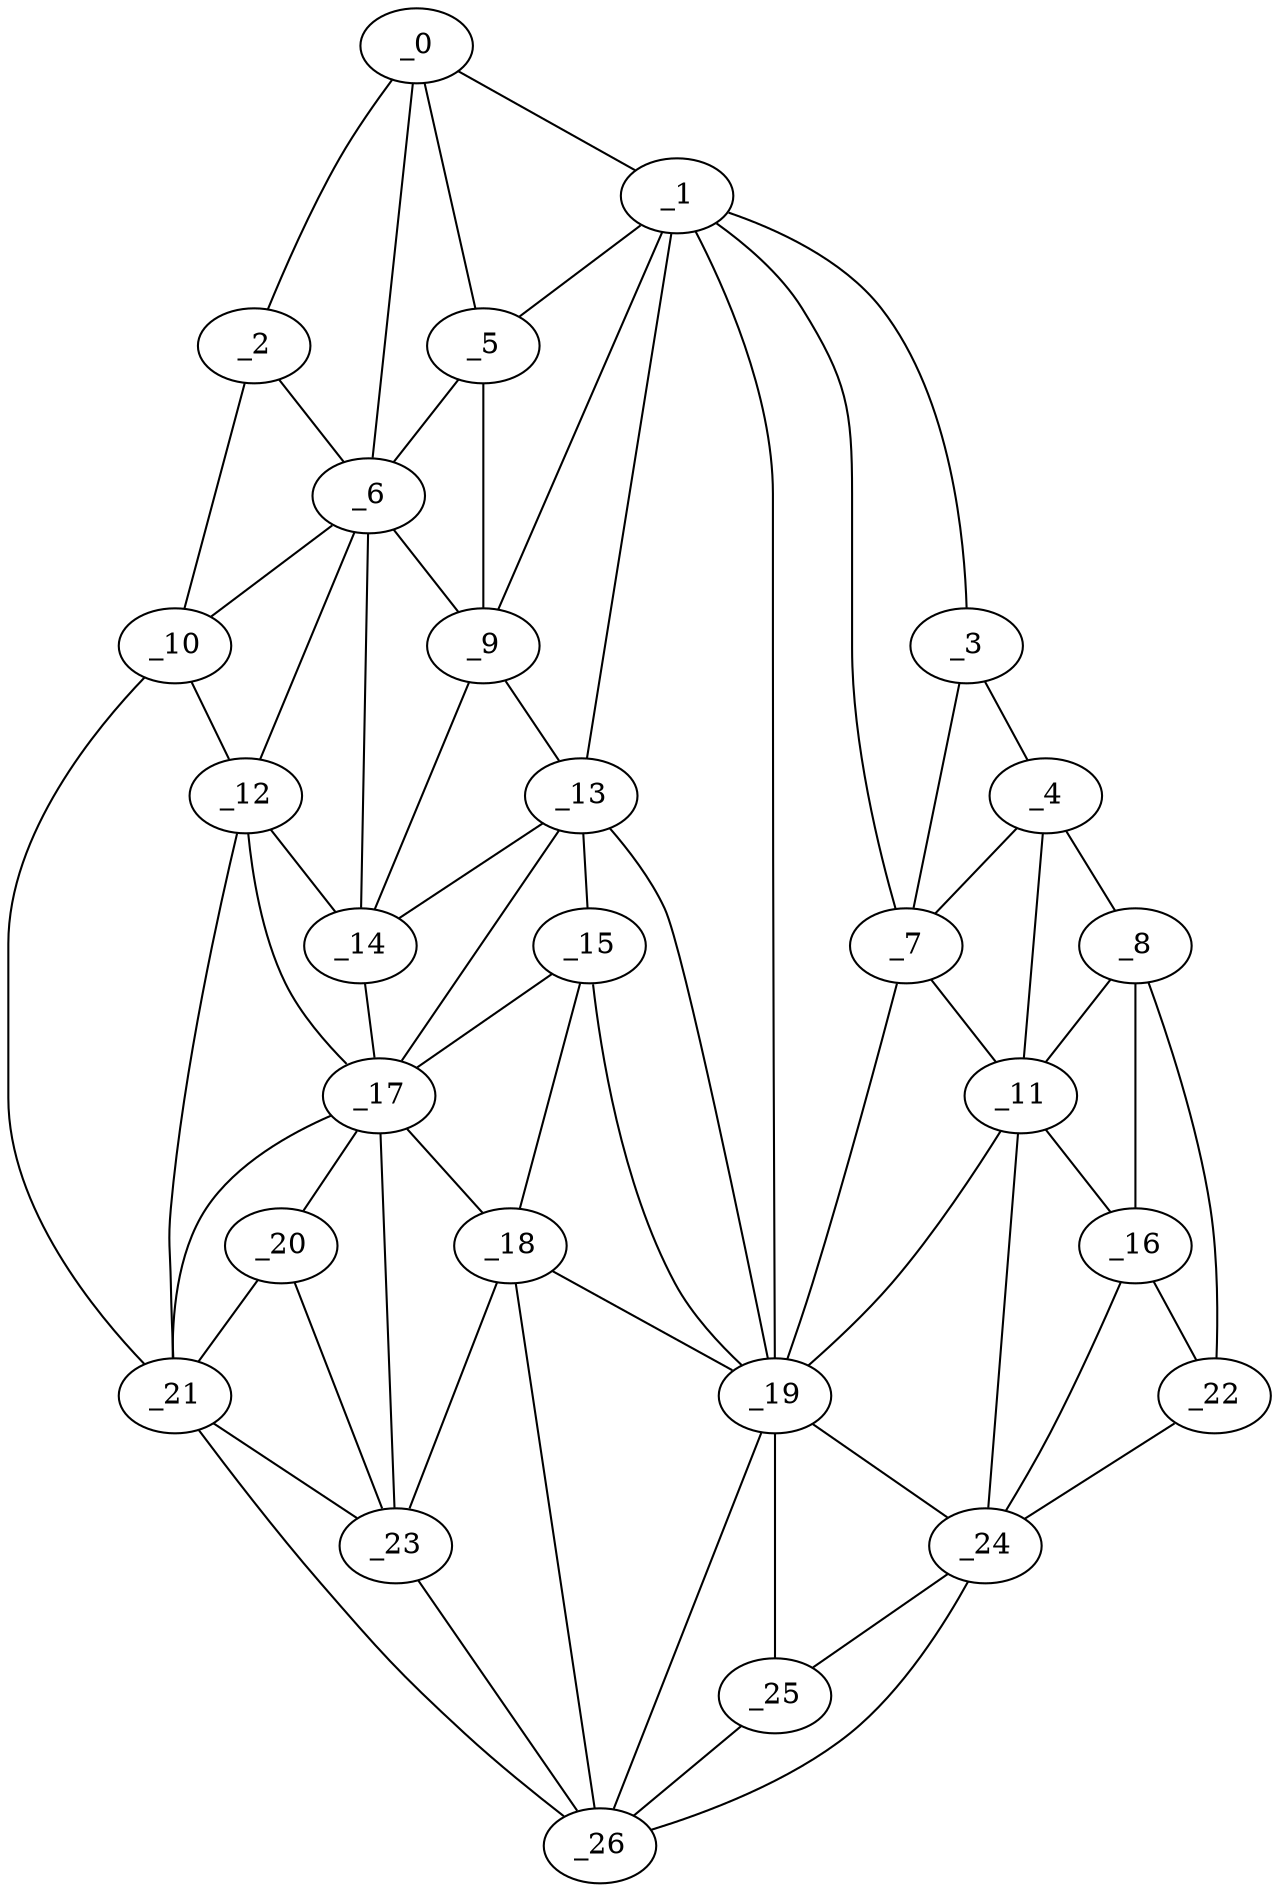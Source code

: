 graph "obj62__300.gxl" {
	_0	 [x=38,
		y=9];
	_1	 [x=40,
		y=51];
	_0 -- _1	 [valence=1];
	_2	 [x=50,
		y=3];
	_0 -- _2	 [valence=1];
	_5	 [x=56,
		y=38];
	_0 -- _5	 [valence=1];
	_6	 [x=59,
		y=28];
	_0 -- _6	 [valence=2];
	_3	 [x=51,
		y=99];
	_1 -- _3	 [valence=1];
	_1 -- _5	 [valence=1];
	_7	 [x=59,
		y=99];
	_1 -- _7	 [valence=2];
	_9	 [x=66,
		y=38];
	_1 -- _9	 [valence=2];
	_13	 [x=73,
		y=40];
	_1 -- _13	 [valence=2];
	_19	 [x=91,
		y=63];
	_1 -- _19	 [valence=1];
	_2 -- _6	 [valence=1];
	_10	 [x=69,
		y=6];
	_2 -- _10	 [valence=1];
	_4	 [x=53,
		y=107];
	_3 -- _4	 [valence=1];
	_3 -- _7	 [valence=1];
	_4 -- _7	 [valence=2];
	_8	 [x=65,
		y=125];
	_4 -- _8	 [valence=1];
	_11	 [x=69,
		y=102];
	_4 -- _11	 [valence=2];
	_5 -- _6	 [valence=2];
	_5 -- _9	 [valence=2];
	_6 -- _9	 [valence=1];
	_6 -- _10	 [valence=2];
	_12	 [x=73,
		y=23];
	_6 -- _12	 [valence=1];
	_14	 [x=74,
		y=27];
	_6 -- _14	 [valence=2];
	_7 -- _11	 [valence=2];
	_7 -- _19	 [valence=2];
	_8 -- _11	 [valence=2];
	_16	 [x=81,
		y=106];
	_8 -- _16	 [valence=1];
	_22	 [x=93,
		y=99];
	_8 -- _22	 [valence=1];
	_9 -- _13	 [valence=1];
	_9 -- _14	 [valence=1];
	_10 -- _12	 [valence=2];
	_21	 [x=93,
		y=11];
	_10 -- _21	 [valence=1];
	_11 -- _16	 [valence=2];
	_11 -- _19	 [valence=2];
	_24	 [x=95,
		y=86];
	_11 -- _24	 [valence=2];
	_12 -- _14	 [valence=2];
	_17	 [x=82,
		y=29];
	_12 -- _17	 [valence=2];
	_12 -- _21	 [valence=2];
	_13 -- _14	 [valence=2];
	_15	 [x=77,
		y=41];
	_13 -- _15	 [valence=2];
	_13 -- _17	 [valence=2];
	_13 -- _19	 [valence=1];
	_14 -- _17	 [valence=2];
	_15 -- _17	 [valence=1];
	_18	 [x=85,
		y=41];
	_15 -- _18	 [valence=2];
	_15 -- _19	 [valence=1];
	_16 -- _22	 [valence=1];
	_16 -- _24	 [valence=2];
	_17 -- _18	 [valence=2];
	_20	 [x=92,
		y=26];
	_17 -- _20	 [valence=2];
	_17 -- _21	 [valence=1];
	_23	 [x=94,
		y=37];
	_17 -- _23	 [valence=2];
	_18 -- _19	 [valence=2];
	_18 -- _23	 [valence=2];
	_26	 [x=97,
		y=62];
	_18 -- _26	 [valence=1];
	_19 -- _24	 [valence=2];
	_25	 [x=96,
		y=71];
	_19 -- _25	 [valence=2];
	_19 -- _26	 [valence=2];
	_20 -- _21	 [valence=1];
	_20 -- _23	 [valence=2];
	_21 -- _23	 [valence=1];
	_21 -- _26	 [valence=1];
	_22 -- _24	 [valence=1];
	_23 -- _26	 [valence=2];
	_24 -- _25	 [valence=1];
	_24 -- _26	 [valence=1];
	_25 -- _26	 [valence=2];
}
